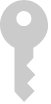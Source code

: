 <mxfile version="14.6.13" type="device"><diagram id="CJw2qebWWhuLqTG264Ox" name="Seite-1"><mxGraphModel dx="1086" dy="3304" grid="1" gridSize="10" guides="1" tooltips="1" connect="1" arrows="1" fold="1" page="1" pageScale="1" pageWidth="827" pageHeight="1169" math="0" shadow="0"><root><mxCell id="0"/><mxCell id="1" parent="0"/><mxCell id="oBncEkdnuI_CP2oMneRe-1" value="" style="pointerEvents=1;shadow=0;dashed=0;html=1;strokeColor=none;labelPosition=center;verticalLabelPosition=bottom;verticalAlign=top;outlineConnect=0;align=center;shape=mxgraph.office.security.key_permissions;fillColor=#CCCBCB;aspect=fixed;" vertex="1" parent="1"><mxGeometry x="40" y="-2280" width="24.06" height="51" as="geometry"/></mxCell></root></mxGraphModel></diagram></mxfile>